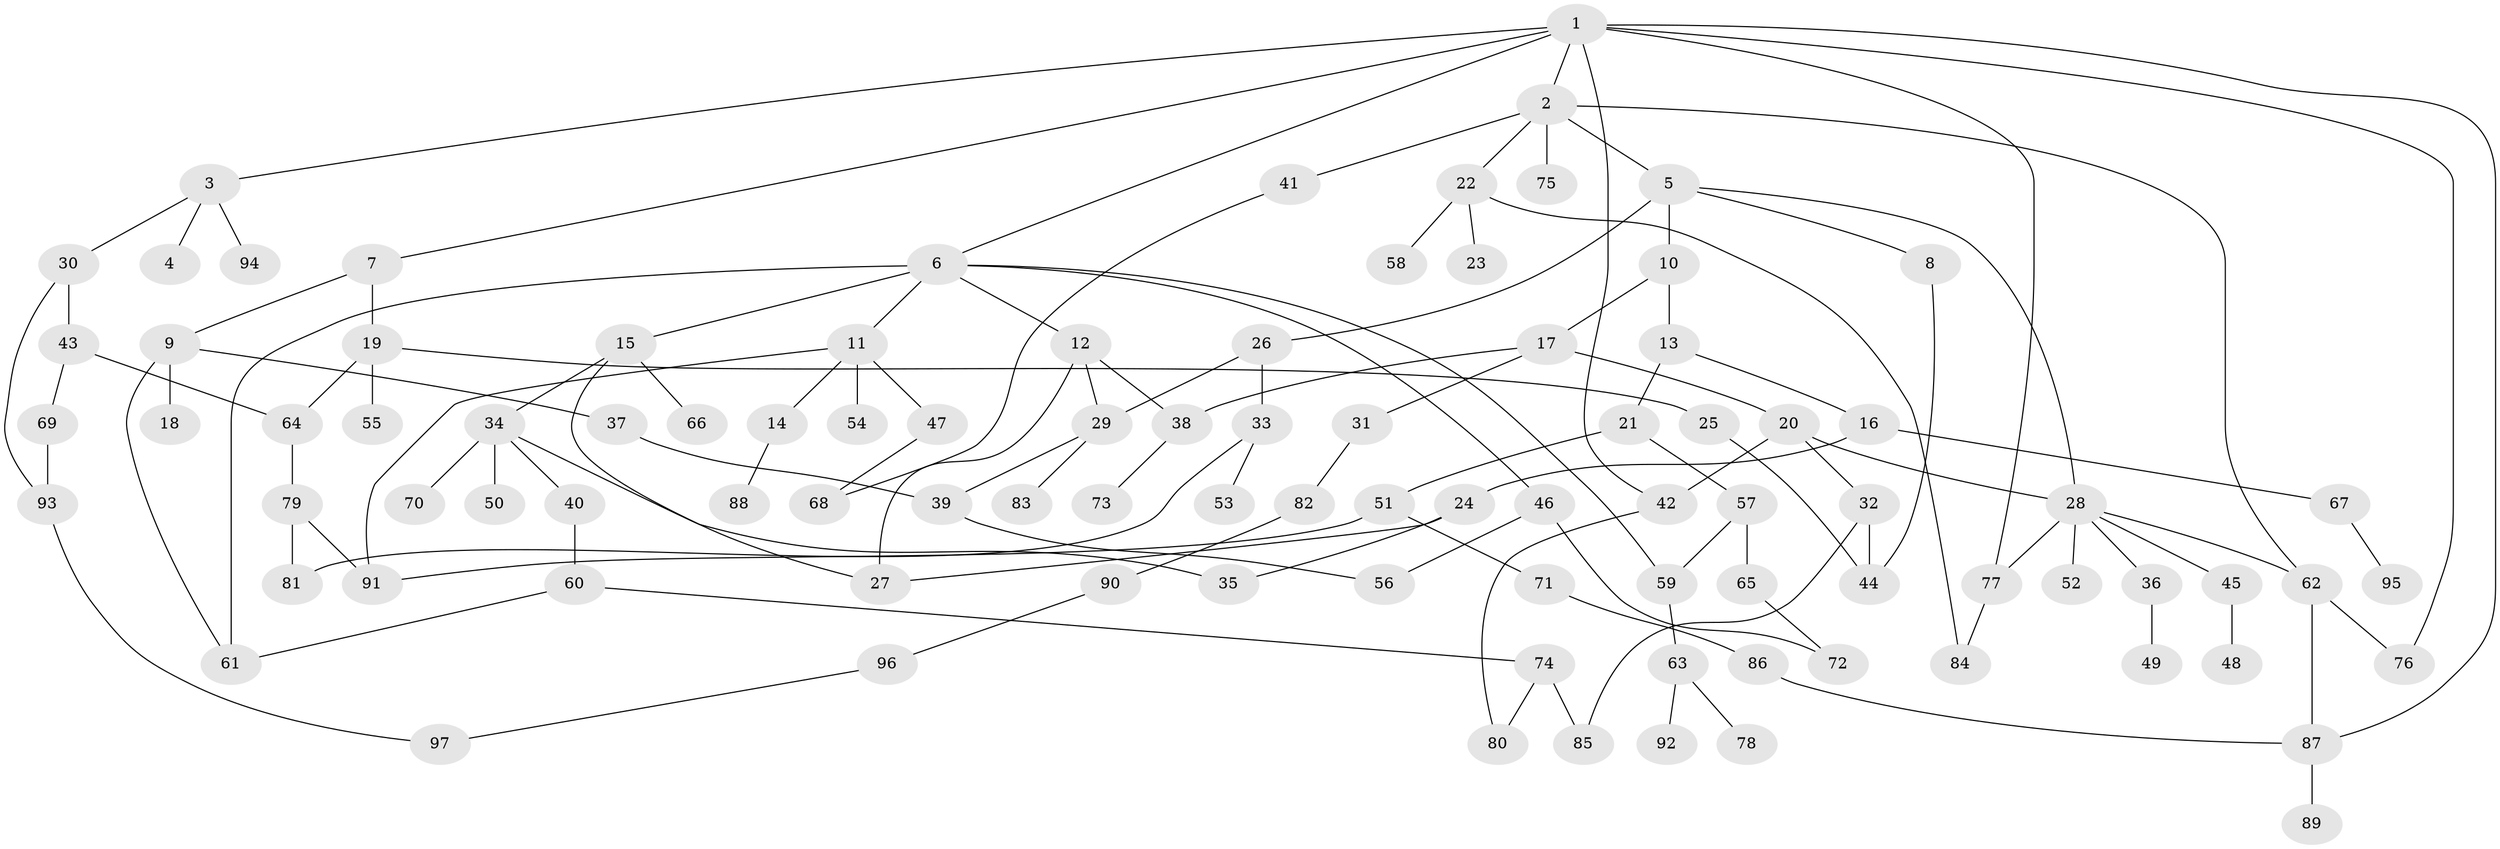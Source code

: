 // coarse degree distribution, {8: 0.01694915254237288, 4: 0.11864406779661017, 3: 0.4745762711864407, 1: 0.13559322033898305, 5: 0.01694915254237288, 7: 0.01694915254237288, 6: 0.01694915254237288, 2: 0.2033898305084746}
// Generated by graph-tools (version 1.1) at 2025/48/03/04/25 22:48:55]
// undirected, 97 vertices, 126 edges
graph export_dot {
  node [color=gray90,style=filled];
  1;
  2;
  3;
  4;
  5;
  6;
  7;
  8;
  9;
  10;
  11;
  12;
  13;
  14;
  15;
  16;
  17;
  18;
  19;
  20;
  21;
  22;
  23;
  24;
  25;
  26;
  27;
  28;
  29;
  30;
  31;
  32;
  33;
  34;
  35;
  36;
  37;
  38;
  39;
  40;
  41;
  42;
  43;
  44;
  45;
  46;
  47;
  48;
  49;
  50;
  51;
  52;
  53;
  54;
  55;
  56;
  57;
  58;
  59;
  60;
  61;
  62;
  63;
  64;
  65;
  66;
  67;
  68;
  69;
  70;
  71;
  72;
  73;
  74;
  75;
  76;
  77;
  78;
  79;
  80;
  81;
  82;
  83;
  84;
  85;
  86;
  87;
  88;
  89;
  90;
  91;
  92;
  93;
  94;
  95;
  96;
  97;
  1 -- 2;
  1 -- 3;
  1 -- 6;
  1 -- 7;
  1 -- 42;
  1 -- 77;
  1 -- 76;
  1 -- 87;
  2 -- 5;
  2 -- 22;
  2 -- 41;
  2 -- 75;
  2 -- 62;
  3 -- 4;
  3 -- 30;
  3 -- 94;
  5 -- 8;
  5 -- 10;
  5 -- 26;
  5 -- 28;
  6 -- 11;
  6 -- 12;
  6 -- 15;
  6 -- 46;
  6 -- 61;
  6 -- 59;
  7 -- 9;
  7 -- 19;
  8 -- 44;
  9 -- 18;
  9 -- 37;
  9 -- 61;
  10 -- 13;
  10 -- 17;
  11 -- 14;
  11 -- 47;
  11 -- 54;
  11 -- 91;
  12 -- 27;
  12 -- 38;
  12 -- 29;
  13 -- 16;
  13 -- 21;
  14 -- 88;
  15 -- 34;
  15 -- 66;
  15 -- 27;
  16 -- 24;
  16 -- 67;
  17 -- 20;
  17 -- 31;
  17 -- 38;
  19 -- 25;
  19 -- 55;
  19 -- 64;
  20 -- 32;
  20 -- 42;
  20 -- 28;
  21 -- 51;
  21 -- 57;
  22 -- 23;
  22 -- 58;
  22 -- 84;
  24 -- 35;
  24 -- 27;
  25 -- 44;
  26 -- 29;
  26 -- 33;
  28 -- 36;
  28 -- 45;
  28 -- 52;
  28 -- 62;
  28 -- 77;
  29 -- 83;
  29 -- 39;
  30 -- 43;
  30 -- 93;
  31 -- 82;
  32 -- 85;
  32 -- 44;
  33 -- 53;
  33 -- 81;
  34 -- 40;
  34 -- 50;
  34 -- 70;
  34 -- 35;
  36 -- 49;
  37 -- 39;
  38 -- 73;
  39 -- 56;
  40 -- 60;
  41 -- 68;
  42 -- 80;
  43 -- 69;
  43 -- 64;
  45 -- 48;
  46 -- 72;
  46 -- 56;
  47 -- 68;
  51 -- 71;
  51 -- 91;
  57 -- 59;
  57 -- 65;
  59 -- 63;
  60 -- 74;
  60 -- 61;
  62 -- 76;
  62 -- 87;
  63 -- 78;
  63 -- 92;
  64 -- 79;
  65 -- 72;
  67 -- 95;
  69 -- 93;
  71 -- 86;
  74 -- 85;
  74 -- 80;
  77 -- 84;
  79 -- 91;
  79 -- 81;
  82 -- 90;
  86 -- 87;
  87 -- 89;
  90 -- 96;
  93 -- 97;
  96 -- 97;
}
